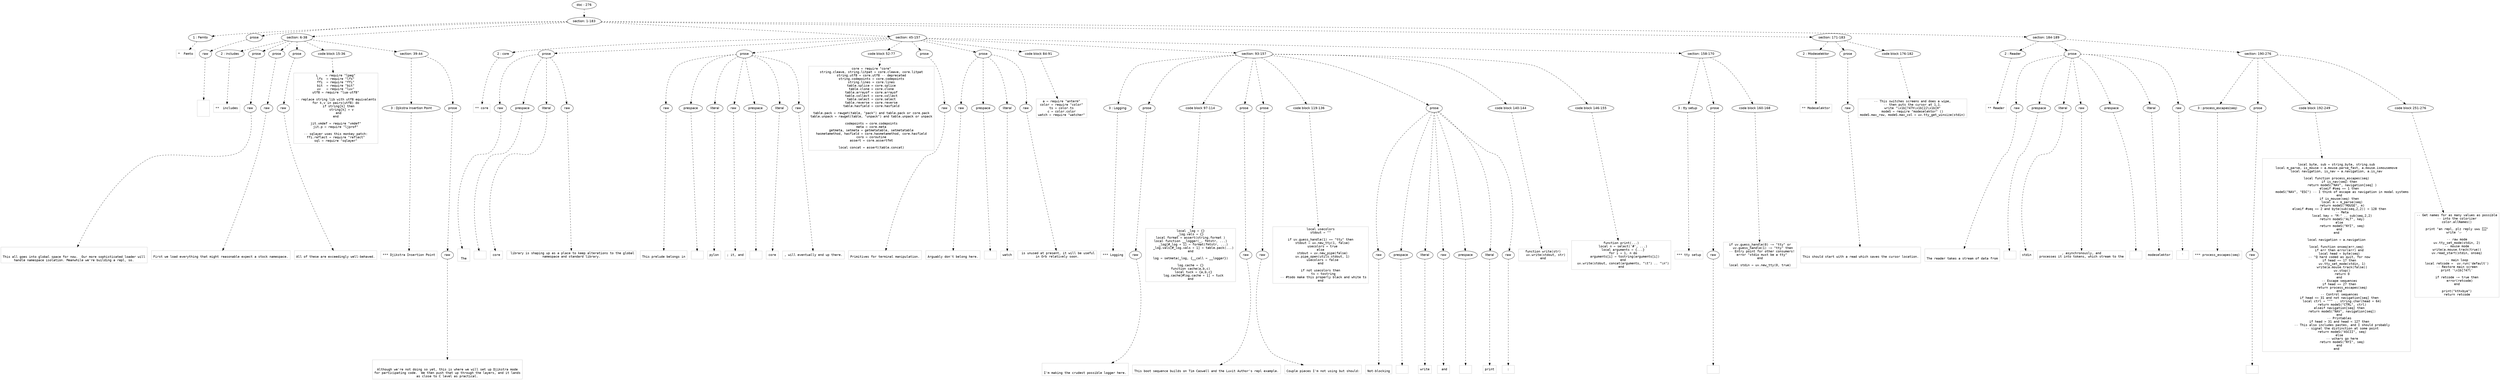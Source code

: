 digraph lpegNode {

node [fontname=Helvetica]
edge [style=dashed]

doc_0 [label="doc - 276"]


doc_0 -> { section_1}
{rank=same; section_1}

section_1 [label="section: 1-183"]


// END RANK doc_0

section_1 -> { header_2 prose_3 section_4 section_5 section_6 section_7}
{rank=same; header_2 prose_3 section_4 section_5 section_6 section_7}

header_2 [label="1 : Femto"]

prose_3 [label="prose"]

section_4 [label="section: 6-38"]

section_5 [label="section: 45-157"]

section_6 [label="section: 171-183"]

section_7 [label="section: 184-189"]


// END RANK section_1

header_2 -> leaf_8
leaf_8  [color=Gray,shape=rectangle,fontname=Inconsolata,label="*  Femto"]
// END RANK header_2

prose_3 -> { raw_9}
{rank=same; raw_9}

raw_9 [label="raw"]


// END RANK prose_3

raw_9 -> leaf_10
leaf_10  [color=Gray,shape=rectangle,fontname=Inconsolata,label="



"]
// END RANK raw_9

section_4 -> { header_11 prose_12 prose_13 prose_14 codeblock_15 section_16}
{rank=same; header_11 prose_12 prose_13 prose_14 codeblock_15 section_16}

header_11 [label="2 : includes"]

prose_12 [label="prose"]

prose_13 [label="prose"]

prose_14 [label="prose"]

codeblock_15 [label="code block 15-36"]

section_16 [label="section: 39-44"]


// END RANK section_4

header_11 -> leaf_17
leaf_17  [color=Gray,shape=rectangle,fontname=Inconsolata,label="**  includes"]
// END RANK header_11

prose_12 -> { raw_18}
{rank=same; raw_18}

raw_18 [label="raw"]


// END RANK prose_12

raw_18 -> leaf_19
leaf_19  [color=Gray,shape=rectangle,fontname=Inconsolata,label="

This all goes into global space for now.  Our more sophisticated loader will
handle namespace isolation. Meanwhile we're building a repl, so.
"]
// END RANK raw_18

prose_13 -> { raw_20}
{rank=same; raw_20}

raw_20 [label="raw"]


// END RANK prose_13

raw_20 -> leaf_21
leaf_21  [color=Gray,shape=rectangle,fontname=Inconsolata,label="
First we load everything that might reasonable expect a stock namespace.
"]
// END RANK raw_20

prose_14 -> { raw_22}
{rank=same; raw_22}

raw_22 [label="raw"]


// END RANK prose_14

raw_22 -> leaf_23
leaf_23  [color=Gray,shape=rectangle,fontname=Inconsolata,label="
All of these are exceedingly well-behaved.
"]
// END RANK raw_22

codeblock_15 -> leaf_24
leaf_24  [color=Gray,shape=rectangle,fontname=Inconsolata,label="L    = require \"lpeg\"
lfs  = require \"lfs\"
ffi  = require \"ffi\"
bit  = require \"bit\"
uv   = require \"luv\"
utf8 = require \"lua-utf8\"

-- replace string lib with utf8 equivalents
for k,v in pairs(utf8) do
   if string[k] then
      string[k] = v
   end
end

jit.vmdef = require \"vmdef\"
jit.p = require \"ljprof\"

-- sqlayer uses this monkey patch:
ffi.reflect = require \"reflect\"
sql = require \"sqlayer\""]
// END RANK codeblock_15

section_16 -> { header_25 prose_26}
{rank=same; header_25 prose_26}

header_25 [label="3 : Djikstra Insertion Point"]

prose_26 [label="prose"]


// END RANK section_16

header_25 -> leaf_27
leaf_27  [color=Gray,shape=rectangle,fontname=Inconsolata,label="*** Djikstra Insertion Point"]
// END RANK header_25

prose_26 -> { raw_28}
{rank=same; raw_28}

raw_28 [label="raw"]


// END RANK prose_26

raw_28 -> leaf_29
leaf_29  [color=Gray,shape=rectangle,fontname=Inconsolata,label="

Although we're not doing so yet, this is where we will set up Djikstra mode
for participating code.  We then push that up through the layers, and it lands
as close to C level as practical.
"]
// END RANK raw_28

section_5 -> { header_30 prose_31 prose_32 codeblock_33 prose_34 prose_35 codeblock_36 section_37 section_38}
{rank=same; header_30 prose_31 prose_32 codeblock_33 prose_34 prose_35 codeblock_36 section_37 section_38}

header_30 [label="2 : core"]

prose_31 [label="prose"]

prose_32 [label="prose"]

codeblock_33 [label="code block 52-77"]

prose_34 [label="prose"]

prose_35 [label="prose"]

codeblock_36 [label="code block 84-91"]

section_37 [label="section: 93-157"]

section_38 [label="section: 158-170"]


// END RANK section_5

header_30 -> leaf_39
leaf_39  [color=Gray,shape=rectangle,fontname=Inconsolata,label="** core"]
// END RANK header_30

prose_31 -> { raw_40 prespace_41 literal_42 raw_43}
{rank=same; raw_40 prespace_41 literal_42 raw_43}

raw_40 [label="raw"]

prespace_41 [label="prespace"]

literal_42 [label="literal"]

raw_43 [label="raw"]


// END RANK prose_31

raw_40 -> leaf_44
leaf_44  [color=Gray,shape=rectangle,fontname=Inconsolata,label="

The"]
// END RANK raw_40

prespace_41 -> leaf_45
leaf_45  [color=Gray,shape=rectangle,fontname=Inconsolata,label=" "]
// END RANK prespace_41

literal_42 -> leaf_46
leaf_46  [color=Gray,shape=rectangle,fontname=Inconsolata,label="core"]
// END RANK literal_42

raw_43 -> leaf_47
leaf_47  [color=Gray,shape=rectangle,fontname=Inconsolata,label=" library is shaping up as a place to keep alterations to the global
namespace and standard library.
"]
// END RANK raw_43

prose_32 -> { raw_48 prespace_49 literal_50 raw_51 prespace_52 literal_53 raw_54}
{rank=same; raw_48 prespace_49 literal_50 raw_51 prespace_52 literal_53 raw_54}

raw_48 [label="raw"]

prespace_49 [label="prespace"]

literal_50 [label="literal"]

raw_51 [label="raw"]

prespace_52 [label="prespace"]

literal_53 [label="literal"]

raw_54 [label="raw"]


// END RANK prose_32

raw_48 -> leaf_55
leaf_55  [color=Gray,shape=rectangle,fontname=Inconsolata,label="
This prelude belongs in"]
// END RANK raw_48

prespace_49 -> leaf_56
leaf_56  [color=Gray,shape=rectangle,fontname=Inconsolata,label=" "]
// END RANK prespace_49

literal_50 -> leaf_57
leaf_57  [color=Gray,shape=rectangle,fontname=Inconsolata,label="pylon"]
// END RANK literal_50

raw_51 -> leaf_58
leaf_58  [color=Gray,shape=rectangle,fontname=Inconsolata,label="; it, and"]
// END RANK raw_51

prespace_52 -> leaf_59
leaf_59  [color=Gray,shape=rectangle,fontname=Inconsolata,label=" "]
// END RANK prespace_52

literal_53 -> leaf_60
leaf_60  [color=Gray,shape=rectangle,fontname=Inconsolata,label="core"]
// END RANK literal_53

raw_54 -> leaf_61
leaf_61  [color=Gray,shape=rectangle,fontname=Inconsolata,label=", will eventually end up there.
"]
// END RANK raw_54

codeblock_33 -> leaf_62
leaf_62  [color=Gray,shape=rectangle,fontname=Inconsolata,label="core = require \"core\"
string.cleave, string.litpat = core.cleave, core.litpat
string.utf8 = core.utf8 -- deprecated
string.codepoints = core.codepoints
string.lines = core.lines
table.splice = core.splice
table.clone = core.clone
table.arrayof = core.arrayof
table.collect = core.collect
table.select = core.select
table.reverse = core.reverse
table.hasfield = core.hasfield

table.pack = rawget(table, \"pack\") and table.pack or core.pack
table.unpack = rawget(table, \"unpack\") and table.unpack or unpack

codepoints = core.codepoints
meta = core.meta
getmeta, setmeta = getmetatable, setmetatable
hasmetamethod, hasfield = core.hasmetamethod, core.hasfield
coro = coroutine
assert = core.assertfmt

local concat = assert(table.concat)"]
// END RANK codeblock_33

prose_34 -> { raw_63}
{rank=same; raw_63}

raw_63 [label="raw"]


// END RANK prose_34

raw_63 -> leaf_64
leaf_64  [color=Gray,shape=rectangle,fontname=Inconsolata,label="
Primitives for terminal manipulation.
"]
// END RANK raw_63

prose_35 -> { raw_65 prespace_66 literal_67 raw_68}
{rank=same; raw_65 prespace_66 literal_67 raw_68}

raw_65 [label="raw"]

prespace_66 [label="prespace"]

literal_67 [label="literal"]

raw_68 [label="raw"]


// END RANK prose_35

raw_65 -> leaf_69
leaf_69  [color=Gray,shape=rectangle,fontname=Inconsolata,label="
Arguably don't belong here."]
// END RANK raw_65

prespace_66 -> leaf_70
leaf_70  [color=Gray,shape=rectangle,fontname=Inconsolata,label=" "]
// END RANK prespace_66

literal_67 -> leaf_71
leaf_71  [color=Gray,shape=rectangle,fontname=Inconsolata,label="watch"]
// END RANK literal_67

raw_68 -> leaf_72
leaf_72  [color=Gray,shape=rectangle,fontname=Inconsolata,label=" is unused at present, it will be useful
in Orb relatively soon.
"]
// END RANK raw_68

codeblock_36 -> leaf_73
leaf_73  [color=Gray,shape=rectangle,fontname=Inconsolata,label="a = require \"anterm\"
color = require \"color\"
ts = color.ts
c = color.color
watch = require \"watcher\"
"]
// END RANK codeblock_36

section_37 -> { header_74 prose_75 codeblock_76 prose_77 prose_78 codeblock_79 prose_80 codeblock_81 codeblock_82}
{rank=same; header_74 prose_75 codeblock_76 prose_77 prose_78 codeblock_79 prose_80 codeblock_81 codeblock_82}

header_74 [label="3 : Logging"]

prose_75 [label="prose"]

codeblock_76 [label="code block 97-114"]

prose_77 [label="prose"]

prose_78 [label="prose"]

codeblock_79 [label="code block 119-136"]

prose_80 [label="prose"]

codeblock_81 [label="code block 140-144"]

codeblock_82 [label="code block 146-155"]


// END RANK section_37

header_74 -> leaf_83
leaf_83  [color=Gray,shape=rectangle,fontname=Inconsolata,label="*** Logging"]
// END RANK header_74

prose_75 -> { raw_84}
{rank=same; raw_84}

raw_84 [label="raw"]


// END RANK prose_75

raw_84 -> leaf_85
leaf_85  [color=Gray,shape=rectangle,fontname=Inconsolata,label="

I'm making the crudest possible logger here.
"]
// END RANK raw_84

codeblock_76 -> leaf_86
leaf_86  [color=Gray,shape=rectangle,fontname=Inconsolata,label="local _log = {}
_log.vals = {}
local format = assert(string.format )
local function __logger(_, fmtstr, ...)
   _log[#_log + 1] = format(fmtstr, ...)
   _log.vals[#_log.vals + 1] = table.pack(...)
end

log = setmeta(_log, {__call = __logger})

log.cache = {}
function cache(a,b,c)
   local tuck = {a,b,c}
   log.cache[#log.cache + 1] = tuck
end
"]
// END RANK codeblock_76

prose_77 -> { raw_87}
{rank=same; raw_87}

raw_87 [label="raw"]


// END RANK prose_77

raw_87 -> leaf_88
leaf_88  [color=Gray,shape=rectangle,fontname=Inconsolata,label="
This boot sequence builds on Tim Caswell and the Luvit Author's repl example.
"]
// END RANK raw_87

prose_78 -> { raw_89}
{rank=same; raw_89}

raw_89 [label="raw"]


// END RANK prose_78

raw_89 -> leaf_90
leaf_90  [color=Gray,shape=rectangle,fontname=Inconsolata,label="
Couple pieces I'm not using but should:"]
// END RANK raw_89

codeblock_79 -> leaf_91
leaf_91  [color=Gray,shape=rectangle,fontname=Inconsolata,label="local usecolors
stdout = \"\"

if uv.guess_handle(1) == \"tty\" then
  stdout = uv.new_tty(1, false)
  usecolors = true
else
  stdout = uv.new_pipe(false)
  uv.pipe_open(utils.stdout, 1)
  usecolors = false
end

if not usecolors then
   ts = tostring
   -- #todo make this properly black and white ts
end"]
// END RANK codeblock_79

prose_80 -> { raw_92 prespace_93 literal_94 raw_95 prespace_96 literal_97 raw_98}
{rank=same; raw_92 prespace_93 literal_94 raw_95 prespace_96 literal_97 raw_98}

raw_92 [label="raw"]

prespace_93 [label="prespace"]

literal_94 [label="literal"]

raw_95 [label="raw"]

prespace_96 [label="prespace"]

literal_97 [label="literal"]

raw_98 [label="raw"]


// END RANK prose_80

raw_92 -> leaf_99
leaf_99  [color=Gray,shape=rectangle,fontname=Inconsolata,label="
Not-blocking"]
// END RANK raw_92

prespace_93 -> leaf_100
leaf_100  [color=Gray,shape=rectangle,fontname=Inconsolata,label=" "]
// END RANK prespace_93

literal_94 -> leaf_101
leaf_101  [color=Gray,shape=rectangle,fontname=Inconsolata,label="write"]
// END RANK literal_94

raw_95 -> leaf_102
leaf_102  [color=Gray,shape=rectangle,fontname=Inconsolata,label=" and"]
// END RANK raw_95

prespace_96 -> leaf_103
leaf_103  [color=Gray,shape=rectangle,fontname=Inconsolata,label=" "]
// END RANK prespace_96

literal_97 -> leaf_104
leaf_104  [color=Gray,shape=rectangle,fontname=Inconsolata,label="print"]
// END RANK literal_97

raw_98 -> leaf_105
leaf_105  [color=Gray,shape=rectangle,fontname=Inconsolata,label=":
"]
// END RANK raw_98

codeblock_81 -> leaf_106
leaf_106  [color=Gray,shape=rectangle,fontname=Inconsolata,label="function write(str)
   uv.write(stdout, str)
end"]
// END RANK codeblock_81

codeblock_82 -> leaf_107
leaf_107  [color=Gray,shape=rectangle,fontname=Inconsolata,label="function print(...)
  local n = select('#', ...)
  local arguments = {...}
  for i = 1, n do
    arguments[i] = tostring(arguments[i])
  end
  uv.write(stdout, concat(arguments, \"\\t\") .. \"\\n\")
end"]
// END RANK codeblock_82

section_38 -> { header_108 prose_109 codeblock_110}
{rank=same; header_108 prose_109 codeblock_110}

header_108 [label="3 : tty setup"]

prose_109 [label="prose"]

codeblock_110 [label="code block 160-168"]


// END RANK section_38

header_108 -> leaf_111
leaf_111  [color=Gray,shape=rectangle,fontname=Inconsolata,label="*** tty setup"]
// END RANK header_108

prose_109 -> { raw_112}
{rank=same; raw_112}

raw_112 [label="raw"]


// END RANK prose_109

raw_112 -> leaf_113
leaf_113  [color=Gray,shape=rectangle,fontname=Inconsolata,label="
"]
// END RANK raw_112

codeblock_110 -> leaf_114
leaf_114  [color=Gray,shape=rectangle,fontname=Inconsolata,label="if uv.guess_handle(0) ~= \"tty\" or
   uv.guess_handle(1) ~= \"tty\" then
  -- Entry point for other consumers!
  error \"stdio must be a tty\"
end

local stdin = uv.new_tty(0, true)"]
// END RANK codeblock_110

section_6 -> { header_115 prose_116 codeblock_117}
{rank=same; header_115 prose_116 codeblock_117}

header_115 [label="2 : Modeselektor"]

prose_116 [label="prose"]

codeblock_117 [label="code block 176-182"]


// END RANK section_6

header_115 -> leaf_118
leaf_118  [color=Gray,shape=rectangle,fontname=Inconsolata,label="** Modeselektor"]
// END RANK header_115

prose_116 -> { raw_119}
{rank=same; raw_119}

raw_119 [label="raw"]


// END RANK prose_116

raw_119 -> leaf_120
leaf_120  [color=Gray,shape=rectangle,fontname=Inconsolata,label="

This should start with a read which saves the cursor location.

"]
// END RANK raw_119

codeblock_117 -> leaf_121
leaf_121  [color=Gray,shape=rectangle,fontname=Inconsolata,label="-- This switches screens and does a wipe,
-- then puts the cursor at 1,1.
write \"\\x1b[?47h\\x1b[2J\\x1b[H\"
modeS = require \"modeselektor\" ()
modeS.max_row, modeS.max_col = uv.tty_get_winsize(stdin)"]
// END RANK codeblock_117

section_7 -> { header_122 prose_123 section_124}
{rank=same; header_122 prose_123 section_124}

header_122 [label="2 : Reader"]

prose_123 [label="prose"]

section_124 [label="section: 190-276"]


// END RANK section_7

header_122 -> leaf_125
leaf_125  [color=Gray,shape=rectangle,fontname=Inconsolata,label="** Reader"]
// END RANK header_122

prose_123 -> { raw_126 prespace_127 literal_128 raw_129 prespace_130 literal_131 raw_132}
{rank=same; raw_126 prespace_127 literal_128 raw_129 prespace_130 literal_131 raw_132}

raw_126 [label="raw"]

prespace_127 [label="prespace"]

literal_128 [label="literal"]

raw_129 [label="raw"]

prespace_130 [label="prespace"]

literal_131 [label="literal"]

raw_132 [label="raw"]


// END RANK prose_123

raw_126 -> leaf_133
leaf_133  [color=Gray,shape=rectangle,fontname=Inconsolata,label="

The reader takes a stream of data from"]
// END RANK raw_126

prespace_127 -> leaf_134
leaf_134  [color=Gray,shape=rectangle,fontname=Inconsolata,label=" "]
// END RANK prespace_127

literal_128 -> leaf_135
leaf_135  [color=Gray,shape=rectangle,fontname=Inconsolata,label="stdin"]
// END RANK literal_128

raw_129 -> leaf_136
leaf_136  [color=Gray,shape=rectangle,fontname=Inconsolata,label=", asynchronously, and
processes it into tokens, which stream to the"]
// END RANK raw_129

prespace_130 -> leaf_137
leaf_137  [color=Gray,shape=rectangle,fontname=Inconsolata,label=" "]
// END RANK prespace_130

literal_131 -> leaf_138
leaf_138  [color=Gray,shape=rectangle,fontname=Inconsolata,label="modeselektor"]
// END RANK literal_131

raw_132 -> leaf_139
leaf_139  [color=Gray,shape=rectangle,fontname=Inconsolata,label=".

"]
// END RANK raw_132

section_124 -> { header_140 prose_141 codeblock_142 codeblock_143}
{rank=same; header_140 prose_141 codeblock_142 codeblock_143}

header_140 [label="3 : process_escapes(seq)"]

prose_141 [label="prose"]

codeblock_142 [label="code block 192-249"]

codeblock_143 [label="code block 251-276"]


// END RANK section_124

header_140 -> leaf_144
leaf_144  [color=Gray,shape=rectangle,fontname=Inconsolata,label="*** process_escapes(seq)"]
// END RANK header_140

prose_141 -> { raw_145}
{rank=same; raw_145}

raw_145 [label="raw"]


// END RANK prose_141

raw_145 -> leaf_146
leaf_146  [color=Gray,shape=rectangle,fontname=Inconsolata,label="
"]
// END RANK raw_145

codeblock_142 -> leaf_147
leaf_147  [color=Gray,shape=rectangle,fontname=Inconsolata,label="
local byte, sub = string.byte, string.sub
local m_parse, is_mouse = a.mouse.parse_fast, a.mouse.ismousemove
local navigation, is_nav = a.navigation, a.is_nav

local function process_escapes(seq)
   if is_nav(seq) then
      return modeS(\"NAV\", navigation[seq] )
   elseif #seq == 1 then
      modeS(\"NAV\", \"ESC\") -- I think of escape as navigation in modal systems
   end
   if is_mouse(seq) then
      local m = m_parse(seq)
      return modeS(\"MOUSE\", m)
   elseif #seq == 2 and byte(sub(seq,2,2)) < 128 then
      -- Meta
      local key = \"M-\" .. sub(seq,2,2)
      return modeS(\"ALT\", key)
   else
      return modeS(\"NYI\", seq)
   end
end

local navigation = a.navigation

local function onseq(err,seq)
   if err then error(err) end
   local head = byte(seq)
   -- ^Q hard coded as quit, for now
   if head == 17 then
      uv.tty_set_mode(stdin, 1)
      write(a.mouse.track(false))
      uv.stop()
      return 0
   end
   -- Escape sequences
   if head == 27 then
      return process_escapes(seq)
   end
   -- Control sequences
   if head <= 31 and not navigation[seq] then
      local ctrl = \"^\" .. string.char(head + 64)
      return modeS(\"CTRL\", ctrl)
   elseif navigation[seq] then
      return modeS(\"NAV\", navigation[seq])
   end
   -- Printables
   if head > 31 and head < 127 then
      -- This also includes pastes, and I should probably
      -- signal the distinction at some point
      return modeS(\"ASCII\", seq)
   else
      -- wchars go here
      return modeS(\"NYI\", seq)
   end
end"]
// END RANK codeblock_142

codeblock_143 -> leaf_148
leaf_148  [color=Gray,shape=rectangle,fontname=Inconsolata,label="-- Get names for as many values as possible
-- into the colorizer
color.allNames()

print \"an repl, plz reply uwu 👀\"
write '👉  '

-- raw mode
uv.tty_set_mode(stdin, 2)
-- mouse mode
write(a.mouse.track(true))
uv.read_start(stdin, onseq)

-- main loop
local retcode =  uv.run('default')
-- Restore main screen
print '\\x1b[?47l'

if retcode ~= true then
   error(retcode)
end

print(\"kthxbye\")
return retcode"]
// END RANK codeblock_143


}

